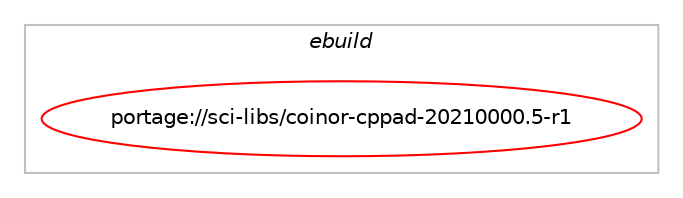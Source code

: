 digraph prolog {

# *************
# Graph options
# *************

newrank=true;
concentrate=true;
compound=true;
graph [rankdir=LR,fontname=Helvetica,fontsize=10,ranksep=1.5];#, ranksep=2.5, nodesep=0.2];
edge  [arrowhead=vee];
node  [fontname=Helvetica,fontsize=10];

# **********
# The ebuild
# **********

subgraph cluster_leftcol {
color=gray;
label=<<i>ebuild</i>>;
id [label="portage://sci-libs/coinor-cppad-20210000.5-r1", color=red, width=4, href="../sci-libs/coinor-cppad-20210000.5-r1.svg"];
}

# ****************
# The dependencies
# ****************

subgraph cluster_midcol {
color=gray;
label=<<i>dependencies</i>>;
subgraph cluster_compile {
fillcolor="#eeeeee";
style=filled;
label=<<i>compile</i>>;
# *** BEGIN UNKNOWN DEPENDENCY TYPE (TODO) ***
# id -> equal(use_conditional_group(positive,adolc,portage://sci-libs/coinor-cppad-20210000.5-r1,[package_dependency(portage://sci-libs/coinor-cppad-20210000.5-r1,install,no,sci-libs,adolc,none,[,,],[],[])]))
# *** END UNKNOWN DEPENDENCY TYPE (TODO) ***

# *** BEGIN UNKNOWN DEPENDENCY TYPE (TODO) ***
# id -> equal(use_conditional_group(positive,eigen,portage://sci-libs/coinor-cppad-20210000.5-r1,[package_dependency(portage://sci-libs/coinor-cppad-20210000.5-r1,install,no,dev-cpp,eigen,none,[,,],[],[])]))
# *** END UNKNOWN DEPENDENCY TYPE (TODO) ***

# *** BEGIN UNKNOWN DEPENDENCY TYPE (TODO) ***
# id -> equal(use_conditional_group(positive,ipopt,portage://sci-libs/coinor-cppad-20210000.5-r1,[package_dependency(portage://sci-libs/coinor-cppad-20210000.5-r1,install,no,sci-libs,ipopt,none,[,,],[],[])]))
# *** END UNKNOWN DEPENDENCY TYPE (TODO) ***

# *** BEGIN UNKNOWN DEPENDENCY TYPE (TODO) ***
# id -> equal(package_dependency(portage://sci-libs/coinor-cppad-20210000.5-r1,install,no,dev-libs,boost,none,[,,],[],[]))
# *** END UNKNOWN DEPENDENCY TYPE (TODO) ***

}
subgraph cluster_compileandrun {
fillcolor="#eeeeee";
style=filled;
label=<<i>compile and run</i>>;
}
subgraph cluster_run {
fillcolor="#eeeeee";
style=filled;
label=<<i>run</i>>;
}
}

# **************
# The candidates
# **************

subgraph cluster_choices {
rank=same;
color=gray;
label=<<i>candidates</i>>;

}

}
